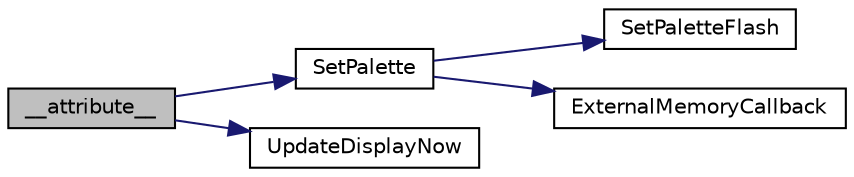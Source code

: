 digraph "__attribute__"
{
  edge [fontname="Helvetica",fontsize="10",labelfontname="Helvetica",labelfontsize="10"];
  node [fontname="Helvetica",fontsize="10",shape=record];
  rankdir="LR";
  Node1 [label="__attribute__",height=0.2,width=0.4,color="black", fillcolor="grey75", style="filled", fontcolor="black"];
  Node1 -> Node2 [color="midnightblue",fontsize="10",style="solid",fontname="Helvetica"];
  Node2 [label="SetPalette",height=0.2,width=0.4,color="black", fillcolor="white", style="filled",URL="$_palette_8c.html#a4cd91e710974fcd3eead8f1667fee977"];
  Node2 -> Node3 [color="midnightblue",fontsize="10",style="solid",fontname="Helvetica"];
  Node3 [label="SetPaletteFlash",height=0.2,width=0.4,color="black", fillcolor="white", style="filled",URL="$mchp_gfx_drv_8c.html#a5b1160328a539357debe96458c181cb5"];
  Node2 -> Node4 [color="midnightblue",fontsize="10",style="solid",fontname="Helvetica"];
  Node4 [label="ExternalMemoryCallback",height=0.2,width=0.4,color="black", fillcolor="white", style="filled",URL="$_primitive_8h.html#ae99cb247f7820909774ce7f4d345fc55"];
  Node1 -> Node5 [color="midnightblue",fontsize="10",style="solid",fontname="Helvetica"];
  Node5 [label="UpdateDisplayNow",height=0.2,width=0.4,color="black", fillcolor="white", style="filled",URL="$mchp_gfx_drv_8c.html#a9a8ad1167b88569cdd7f8aafc4f48ba2"];
}
